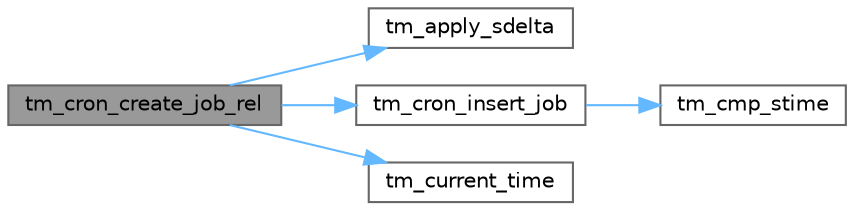 digraph "tm_cron_create_job_rel"
{
 // INTERACTIVE_SVG=YES
 // LATEX_PDF_SIZE
  bgcolor="transparent";
  edge [fontname=Helvetica,fontsize=10,labelfontname=Helvetica,labelfontsize=10];
  node [fontname=Helvetica,fontsize=10,shape=box,height=0.2,width=0.4];
  rankdir="LR";
  Node1 [id="Node000001",label="tm_cron_create_job_rel",height=0.2,width=0.4,color="gray40", fillcolor="grey60", style="filled", fontcolor="black",tooltip=" "];
  Node1 -> Node2 [id="edge1_Node000001_Node000002",color="steelblue1",style="solid",tooltip=" "];
  Node2 [id="Node000002",label="tm_apply_sdelta",height=0.2,width=0.4,color="grey40", fillcolor="white", style="filled",URL="$time_8h.html#a020bc3b6a0701a332d55523b44d837ae",tooltip="Apply a time difference to a time in system time."];
  Node1 -> Node3 [id="edge2_Node000001_Node000003",color="steelblue1",style="solid",tooltip=" "];
  Node3 [id="Node000003",label="tm_cron_insert_job",height=0.2,width=0.4,color="grey40", fillcolor="white", style="filled",URL="$cron_8c.html#abf90aa38172b4830afeb0a113be640eb",tooltip=" "];
  Node3 -> Node4 [id="edge3_Node000003_Node000004",color="steelblue1",style="solid",tooltip=" "];
  Node4 [id="Node000004",label="tm_cmp_stime",height=0.2,width=0.4,color="grey40", fillcolor="white", style="filled",URL="$time_8h.html#a34b852789210f305cc7bd1c68d0abb16",tooltip=" "];
  Node1 -> Node5 [id="edge4_Node000001_Node000005",color="steelblue1",style="solid",tooltip=" "];
  Node5 [id="Node000005",label="tm_current_time",height=0.2,width=0.4,color="grey40", fillcolor="white", style="filled",URL="$time_8h.html#a359fb93dd777b89c84bccc983cfbba25",tooltip="Get the current system time."];
}

